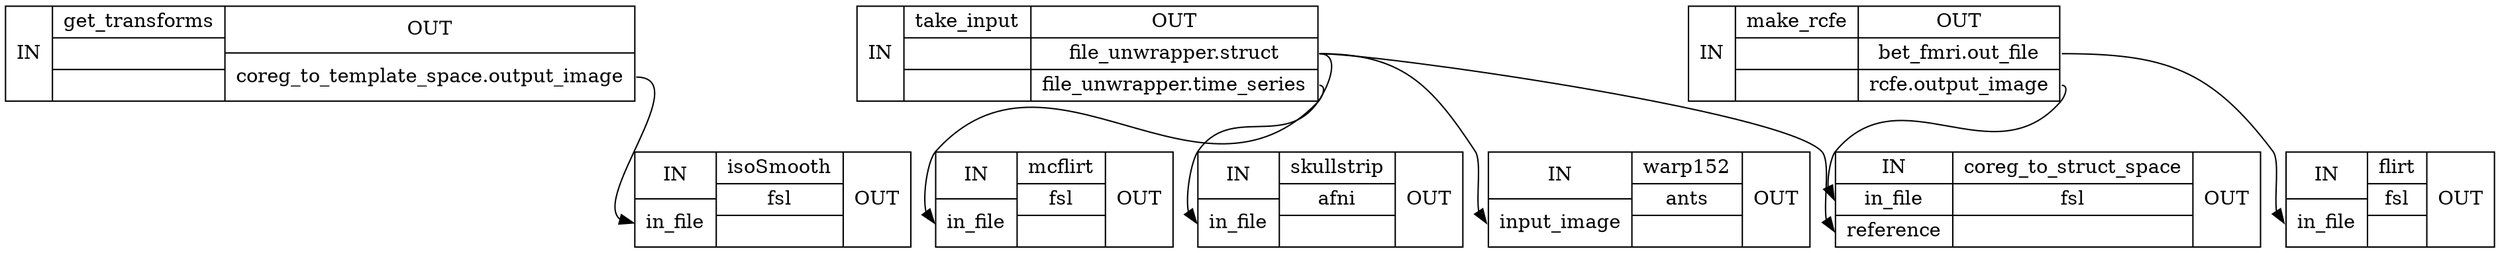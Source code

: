 digraph structs {
node [shape=record];
fmri_to_templateget_transforms [label="{IN}|{ get_transforms |  |  }|{OUT|<outcoregtotemplatespaceoutputimage> coreg_to_template_space.output_image}"];
fmri_to_templateisoSmooth [label="{IN|<ininfile> in_file}|{ isoSmooth | fsl |  }|{OUT}"];
full_processtake_input [label="{IN}|{ take_input |  |  }|{OUT|<outfileunwrapperstruct> file_unwrapper.struct|<outfileunwrappertimeseries> file_unwrapper.time_series}"];
make_rcfemcflirt [label="{IN|<ininfile> in_file}|{ mcflirt | fsl |  }|{OUT}"];
get_transformsskullstrip [label="{IN|<ininfile> in_file}|{ skullstrip | afni |  }|{OUT}"];
get_transformswarp152 [label="{IN|<ininputimage> input_image}|{ warp152 | ants |  }|{OUT}"];
full_processmake_rcfe [label="{IN}|{ make_rcfe |  |  }|{OUT|<outbetfmrioutfile> bet_fmri.out_file|<outrcfeoutputimage> rcfe.output_image}"];
get_transformscoreg_to_struct_space [label="{IN|<ininfile> in_file|<inreference> reference}|{ coreg_to_struct_space | fsl |  }|{OUT}"];
get_transformsflirt [label="{IN|<ininfile> in_file}|{ flirt | fsl |  }|{OUT}"];
fmri_to_templateget_transforms:outcoregtotemplatespaceoutputimage:e -> fmri_to_templateisoSmooth:ininfile:w;
full_processmake_rcfe:outbetfmrioutfile:e -> get_transformsflirt:ininfile:w;
full_processmake_rcfe:outrcfeoutputimage:e -> get_transformscoreg_to_struct_space:ininfile:w;
full_processtake_input:outfileunwrapperstruct:e -> get_transformscoreg_to_struct_space:inreference:w;
full_processtake_input:outfileunwrapperstruct:e -> get_transformsskullstrip:ininfile:w;
full_processtake_input:outfileunwrapperstruct:e -> get_transformswarp152:ininputimage:w;
full_processtake_input:outfileunwrappertimeseries:e -> make_rcfemcflirt:ininfile:w;
}